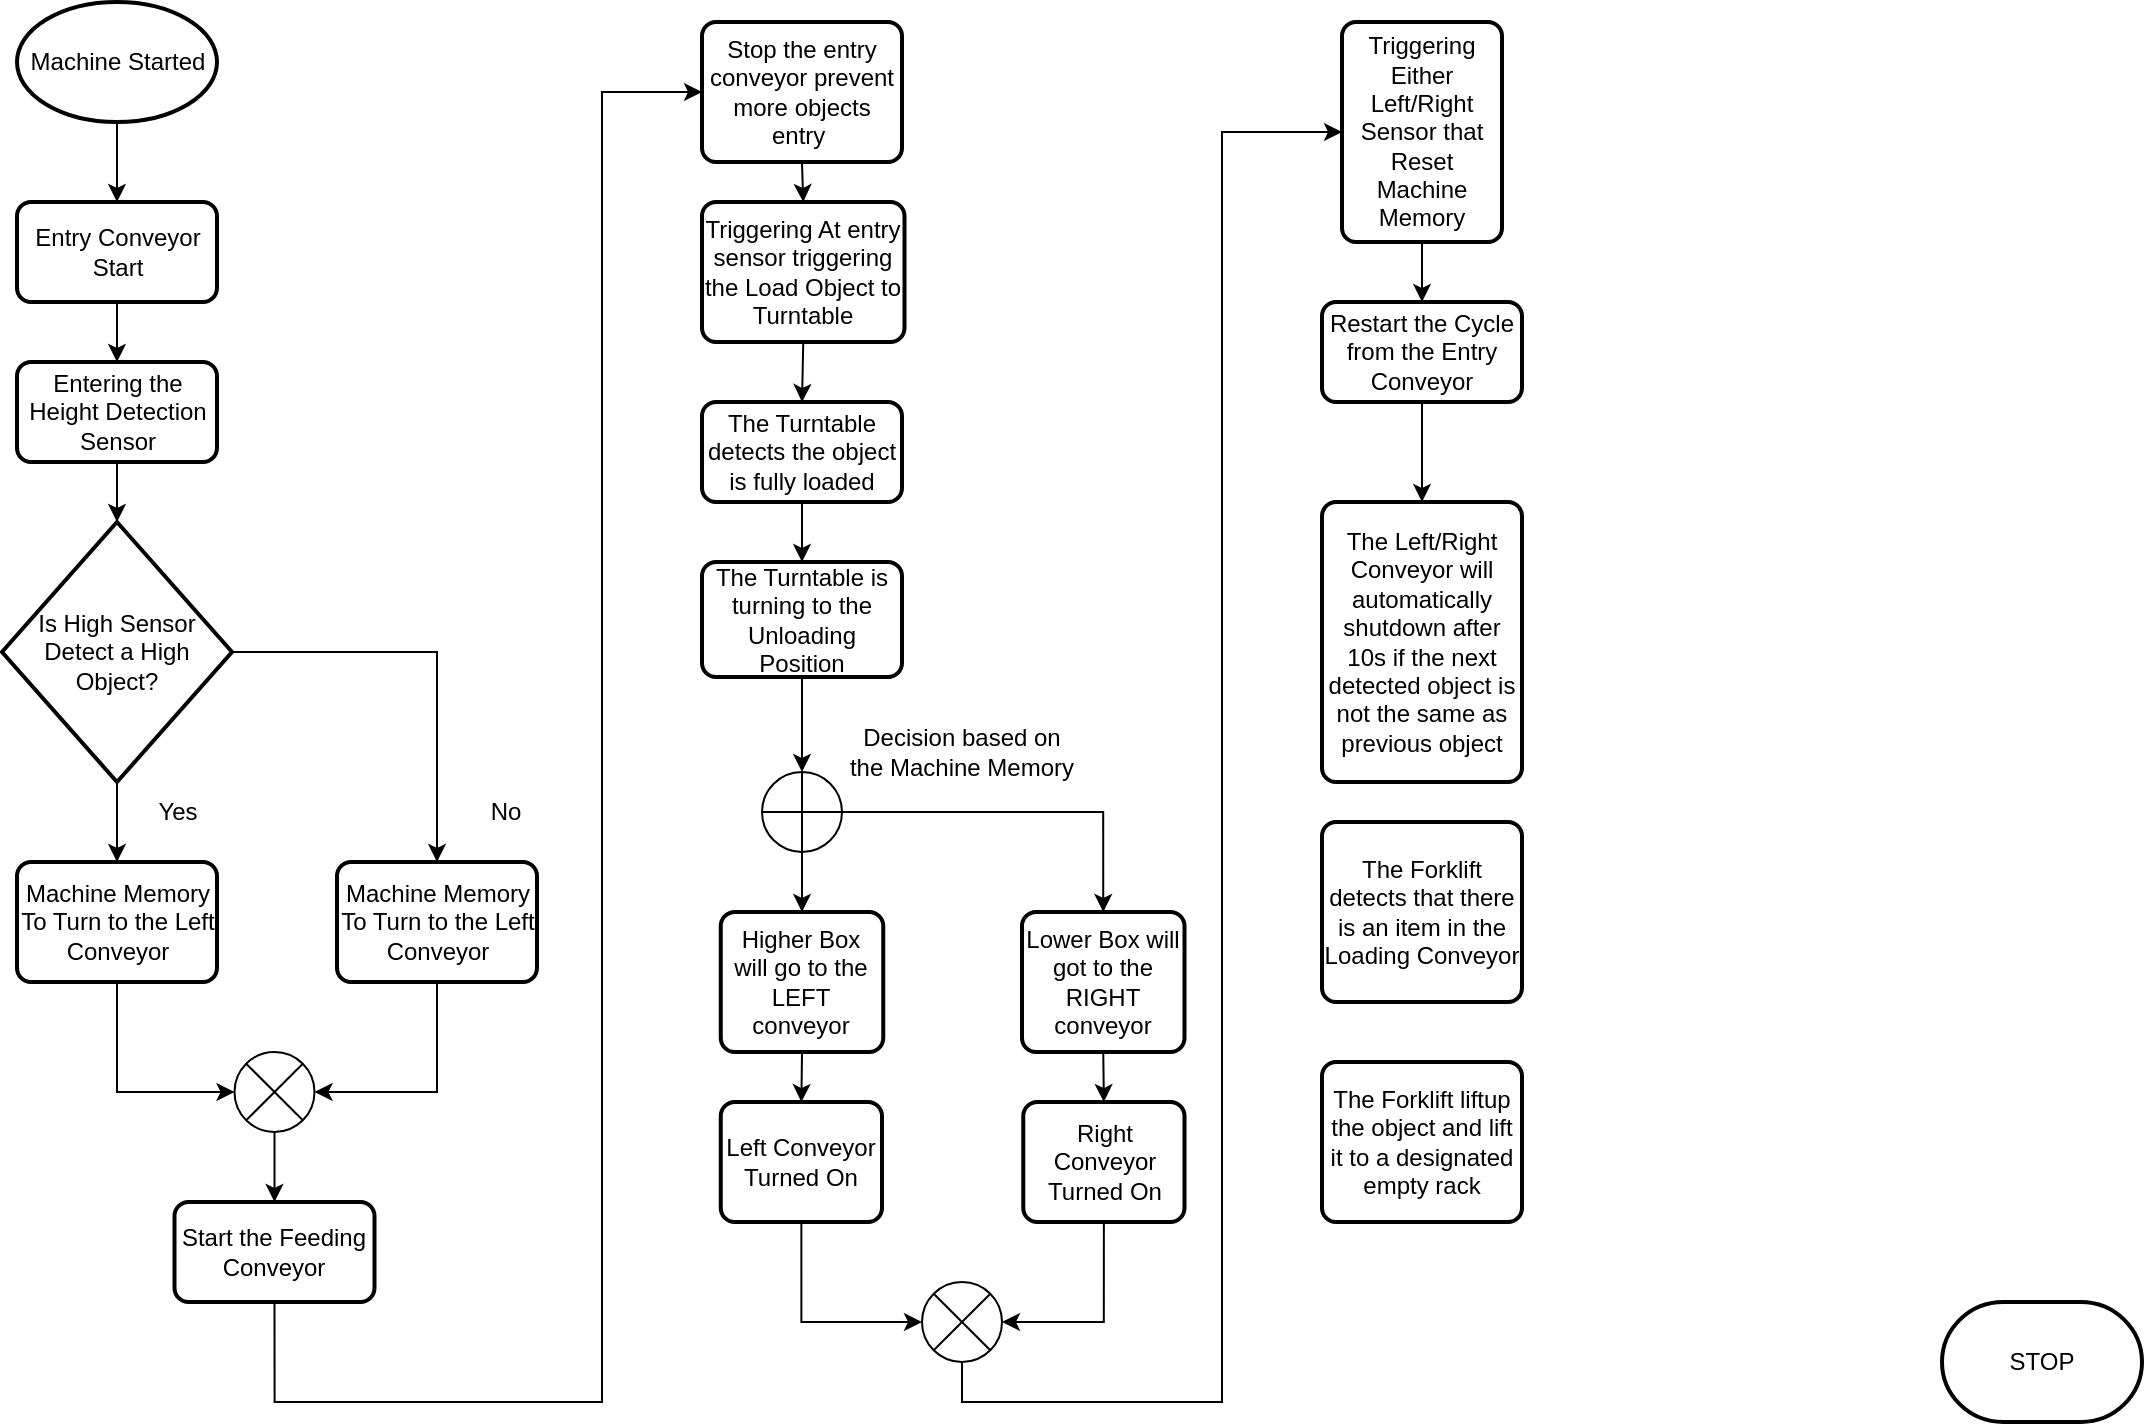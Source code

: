 <mxfile version="21.2.1" type="device">
  <diagram id="C5RBs43oDa-KdzZeNtuy" name="Page-1">
    <mxGraphModel dx="1050" dy="629" grid="1" gridSize="10" guides="1" tooltips="1" connect="1" arrows="1" fold="1" page="1" pageScale="1" pageWidth="827" pageHeight="1169" math="0" shadow="0">
      <root>
        <mxCell id="WIyWlLk6GJQsqaUBKTNV-0" />
        <mxCell id="WIyWlLk6GJQsqaUBKTNV-1" parent="WIyWlLk6GJQsqaUBKTNV-0" />
        <mxCell id="t7YejrAykJ8eL_MnhxdB-8" style="edgeStyle=orthogonalEdgeStyle;rounded=0;orthogonalLoop=1;jettySize=auto;html=1;exitX=0.5;exitY=1;exitDx=0;exitDy=0;entryX=0.5;entryY=0;entryDx=0;entryDy=0;" parent="WIyWlLk6GJQsqaUBKTNV-1" source="t7YejrAykJ8eL_MnhxdB-1" target="t7YejrAykJ8eL_MnhxdB-7" edge="1">
          <mxGeometry relative="1" as="geometry" />
        </mxCell>
        <mxCell id="t7YejrAykJ8eL_MnhxdB-1" value="Entry Conveyor Start" style="rounded=1;whiteSpace=wrap;html=1;absoluteArcSize=1;arcSize=14;strokeWidth=2;" parent="WIyWlLk6GJQsqaUBKTNV-1" vertex="1">
          <mxGeometry x="47.5" y="140" width="100" height="50" as="geometry" />
        </mxCell>
        <mxCell id="t7YejrAykJ8eL_MnhxdB-2" value="" style="endArrow=classic;html=1;rounded=0;exitX=0.5;exitY=1;exitDx=0;exitDy=0;entryX=0.5;entryY=0;entryDx=0;entryDy=0;exitPerimeter=0;" parent="WIyWlLk6GJQsqaUBKTNV-1" source="t7YejrAykJ8eL_MnhxdB-4" target="t7YejrAykJ8eL_MnhxdB-1" edge="1">
          <mxGeometry width="50" height="50" relative="1" as="geometry">
            <mxPoint x="97.5" y="120" as="sourcePoint" />
            <mxPoint x="347.5" y="230" as="targetPoint" />
          </mxGeometry>
        </mxCell>
        <mxCell id="t7YejrAykJ8eL_MnhxdB-4" value="Machine Started" style="strokeWidth=2;html=1;shape=mxgraph.flowchart.start_1;whiteSpace=wrap;" parent="WIyWlLk6GJQsqaUBKTNV-1" vertex="1">
          <mxGeometry x="47.5" y="40" width="100" height="60" as="geometry" />
        </mxCell>
        <mxCell id="t7YejrAykJ8eL_MnhxdB-12" style="edgeStyle=orthogonalEdgeStyle;rounded=0;orthogonalLoop=1;jettySize=auto;html=1;exitX=0.5;exitY=1;exitDx=0;exitDy=0;exitPerimeter=0;entryX=0.5;entryY=0;entryDx=0;entryDy=0;" parent="WIyWlLk6GJQsqaUBKTNV-1" source="t7YejrAykJ8eL_MnhxdB-5" target="t7YejrAykJ8eL_MnhxdB-10" edge="1">
          <mxGeometry relative="1" as="geometry" />
        </mxCell>
        <mxCell id="t7YejrAykJ8eL_MnhxdB-14" style="edgeStyle=orthogonalEdgeStyle;rounded=0;orthogonalLoop=1;jettySize=auto;html=1;exitX=1;exitY=0.5;exitDx=0;exitDy=0;exitPerimeter=0;" parent="WIyWlLk6GJQsqaUBKTNV-1" source="t7YejrAykJ8eL_MnhxdB-5" target="t7YejrAykJ8eL_MnhxdB-13" edge="1">
          <mxGeometry relative="1" as="geometry" />
        </mxCell>
        <mxCell id="t7YejrAykJ8eL_MnhxdB-5" value="Is High Sensor Detect a High Object?" style="strokeWidth=2;html=1;shape=mxgraph.flowchart.decision;whiteSpace=wrap;" parent="WIyWlLk6GJQsqaUBKTNV-1" vertex="1">
          <mxGeometry x="40" y="300" width="115" height="130" as="geometry" />
        </mxCell>
        <mxCell id="t7YejrAykJ8eL_MnhxdB-9" style="edgeStyle=orthogonalEdgeStyle;rounded=0;orthogonalLoop=1;jettySize=auto;html=1;exitX=0.5;exitY=1;exitDx=0;exitDy=0;entryX=0.5;entryY=0;entryDx=0;entryDy=0;entryPerimeter=0;" parent="WIyWlLk6GJQsqaUBKTNV-1" source="t7YejrAykJ8eL_MnhxdB-7" target="t7YejrAykJ8eL_MnhxdB-5" edge="1">
          <mxGeometry relative="1" as="geometry" />
        </mxCell>
        <mxCell id="t7YejrAykJ8eL_MnhxdB-7" value="Entering the Height Detection Sensor" style="rounded=1;whiteSpace=wrap;html=1;absoluteArcSize=1;arcSize=14;strokeWidth=2;" parent="WIyWlLk6GJQsqaUBKTNV-1" vertex="1">
          <mxGeometry x="47.5" y="220" width="100" height="50" as="geometry" />
        </mxCell>
        <mxCell id="t7YejrAykJ8eL_MnhxdB-18" style="edgeStyle=orthogonalEdgeStyle;rounded=0;orthogonalLoop=1;jettySize=auto;html=1;exitX=0.5;exitY=1;exitDx=0;exitDy=0;entryX=0;entryY=0.5;entryDx=0;entryDy=0;entryPerimeter=0;" parent="WIyWlLk6GJQsqaUBKTNV-1" source="t7YejrAykJ8eL_MnhxdB-10" target="t7YejrAykJ8eL_MnhxdB-17" edge="1">
          <mxGeometry relative="1" as="geometry" />
        </mxCell>
        <mxCell id="t7YejrAykJ8eL_MnhxdB-10" value="Machine Memory To Turn to the Left Conveyor" style="rounded=1;whiteSpace=wrap;html=1;absoluteArcSize=1;arcSize=14;strokeWidth=2;" parent="WIyWlLk6GJQsqaUBKTNV-1" vertex="1">
          <mxGeometry x="47.5" y="470" width="100" height="60" as="geometry" />
        </mxCell>
        <mxCell id="t7YejrAykJ8eL_MnhxdB-19" style="edgeStyle=orthogonalEdgeStyle;rounded=0;orthogonalLoop=1;jettySize=auto;html=1;exitX=0.5;exitY=1;exitDx=0;exitDy=0;entryX=1;entryY=0.5;entryDx=0;entryDy=0;entryPerimeter=0;" parent="WIyWlLk6GJQsqaUBKTNV-1" source="t7YejrAykJ8eL_MnhxdB-13" target="t7YejrAykJ8eL_MnhxdB-17" edge="1">
          <mxGeometry relative="1" as="geometry" />
        </mxCell>
        <mxCell id="t7YejrAykJ8eL_MnhxdB-13" value="Machine Memory To Turn to the Left Conveyor" style="rounded=1;whiteSpace=wrap;html=1;absoluteArcSize=1;arcSize=14;strokeWidth=2;" parent="WIyWlLk6GJQsqaUBKTNV-1" vertex="1">
          <mxGeometry x="207.5" y="470" width="100" height="60" as="geometry" />
        </mxCell>
        <mxCell id="t7YejrAykJ8eL_MnhxdB-15" value="Yes" style="text;html=1;strokeColor=none;fillColor=none;align=center;verticalAlign=middle;whiteSpace=wrap;rounded=0;" parent="WIyWlLk6GJQsqaUBKTNV-1" vertex="1">
          <mxGeometry x="97.5" y="430" width="60" height="30" as="geometry" />
        </mxCell>
        <mxCell id="t7YejrAykJ8eL_MnhxdB-16" value="No" style="text;html=1;strokeColor=none;fillColor=none;align=center;verticalAlign=middle;whiteSpace=wrap;rounded=0;" parent="WIyWlLk6GJQsqaUBKTNV-1" vertex="1">
          <mxGeometry x="261.5" y="430" width="60" height="30" as="geometry" />
        </mxCell>
        <mxCell id="t7YejrAykJ8eL_MnhxdB-21" style="edgeStyle=orthogonalEdgeStyle;rounded=0;orthogonalLoop=1;jettySize=auto;html=1;exitX=0.5;exitY=1;exitDx=0;exitDy=0;exitPerimeter=0;entryX=0.5;entryY=0;entryDx=0;entryDy=0;" parent="WIyWlLk6GJQsqaUBKTNV-1" source="t7YejrAykJ8eL_MnhxdB-17" target="t7YejrAykJ8eL_MnhxdB-20" edge="1">
          <mxGeometry relative="1" as="geometry" />
        </mxCell>
        <mxCell id="t7YejrAykJ8eL_MnhxdB-17" value="" style="verticalLabelPosition=bottom;verticalAlign=top;html=1;shape=mxgraph.flowchart.or;" parent="WIyWlLk6GJQsqaUBKTNV-1" vertex="1">
          <mxGeometry x="156.25" y="565" width="40" height="40" as="geometry" />
        </mxCell>
        <mxCell id="t7YejrAykJ8eL_MnhxdB-34" style="edgeStyle=orthogonalEdgeStyle;rounded=0;orthogonalLoop=1;jettySize=auto;html=1;exitX=0.5;exitY=1;exitDx=0;exitDy=0;entryX=0;entryY=0.5;entryDx=0;entryDy=0;" parent="WIyWlLk6GJQsqaUBKTNV-1" source="t7YejrAykJ8eL_MnhxdB-20" target="t7YejrAykJ8eL_MnhxdB-22" edge="1">
          <mxGeometry relative="1" as="geometry">
            <Array as="points">
              <mxPoint x="176" y="740" />
              <mxPoint x="340" y="740" />
              <mxPoint x="340" y="85" />
            </Array>
          </mxGeometry>
        </mxCell>
        <mxCell id="t7YejrAykJ8eL_MnhxdB-20" value="Start the Feeding Conveyor" style="rounded=1;whiteSpace=wrap;html=1;absoluteArcSize=1;arcSize=14;strokeWidth=2;" parent="WIyWlLk6GJQsqaUBKTNV-1" vertex="1">
          <mxGeometry x="126.25" y="640" width="100" height="50" as="geometry" />
        </mxCell>
        <mxCell id="t7YejrAykJ8eL_MnhxdB-35" style="edgeStyle=orthogonalEdgeStyle;rounded=0;orthogonalLoop=1;jettySize=auto;html=1;exitX=0.5;exitY=1;exitDx=0;exitDy=0;entryX=0.5;entryY=0;entryDx=0;entryDy=0;" parent="WIyWlLk6GJQsqaUBKTNV-1" source="t7YejrAykJ8eL_MnhxdB-22" target="t7YejrAykJ8eL_MnhxdB-24" edge="1">
          <mxGeometry relative="1" as="geometry" />
        </mxCell>
        <mxCell id="t7YejrAykJ8eL_MnhxdB-22" value="Stop the entry conveyor prevent more objects entry&amp;nbsp;" style="rounded=1;whiteSpace=wrap;html=1;absoluteArcSize=1;arcSize=14;strokeWidth=2;" parent="WIyWlLk6GJQsqaUBKTNV-1" vertex="1">
          <mxGeometry x="390" y="50" width="100" height="70" as="geometry" />
        </mxCell>
        <mxCell id="t7YejrAykJ8eL_MnhxdB-36" style="edgeStyle=orthogonalEdgeStyle;rounded=0;orthogonalLoop=1;jettySize=auto;html=1;exitX=0.5;exitY=1;exitDx=0;exitDy=0;entryX=0.5;entryY=0;entryDx=0;entryDy=0;" parent="WIyWlLk6GJQsqaUBKTNV-1" source="t7YejrAykJ8eL_MnhxdB-24" target="t7YejrAykJ8eL_MnhxdB-29" edge="1">
          <mxGeometry relative="1" as="geometry" />
        </mxCell>
        <mxCell id="t7YejrAykJ8eL_MnhxdB-24" value="Triggering At entry sensor triggering the Load Object to Turntable" style="rounded=1;whiteSpace=wrap;html=1;absoluteArcSize=1;arcSize=14;strokeWidth=2;" parent="WIyWlLk6GJQsqaUBKTNV-1" vertex="1">
          <mxGeometry x="390" y="140" width="101.25" height="70" as="geometry" />
        </mxCell>
        <mxCell id="t7YejrAykJ8eL_MnhxdB-38" style="edgeStyle=orthogonalEdgeStyle;rounded=0;orthogonalLoop=1;jettySize=auto;html=1;exitX=0.5;exitY=1;exitDx=0;exitDy=0;" parent="WIyWlLk6GJQsqaUBKTNV-1" source="t7YejrAykJ8eL_MnhxdB-29" target="t7YejrAykJ8eL_MnhxdB-37" edge="1">
          <mxGeometry relative="1" as="geometry" />
        </mxCell>
        <mxCell id="t7YejrAykJ8eL_MnhxdB-29" value="The Turntable detects the object is fully loaded" style="rounded=1;whiteSpace=wrap;html=1;absoluteArcSize=1;arcSize=14;strokeWidth=2;" parent="WIyWlLk6GJQsqaUBKTNV-1" vertex="1">
          <mxGeometry x="390" y="240" width="100" height="50" as="geometry" />
        </mxCell>
        <mxCell id="t7YejrAykJ8eL_MnhxdB-41" style="edgeStyle=orthogonalEdgeStyle;rounded=0;orthogonalLoop=1;jettySize=auto;html=1;exitX=0.5;exitY=1;exitDx=0;exitDy=0;entryX=0.5;entryY=0;entryDx=0;entryDy=0;entryPerimeter=0;" parent="WIyWlLk6GJQsqaUBKTNV-1" source="t7YejrAykJ8eL_MnhxdB-37" target="t7YejrAykJ8eL_MnhxdB-39" edge="1">
          <mxGeometry relative="1" as="geometry" />
        </mxCell>
        <mxCell id="t7YejrAykJ8eL_MnhxdB-37" value="The Turntable is turning to the Unloading Position" style="rounded=1;whiteSpace=wrap;html=1;absoluteArcSize=1;arcSize=14;strokeWidth=2;" parent="WIyWlLk6GJQsqaUBKTNV-1" vertex="1">
          <mxGeometry x="390" y="320" width="100" height="57.5" as="geometry" />
        </mxCell>
        <mxCell id="t7YejrAykJ8eL_MnhxdB-45" style="edgeStyle=orthogonalEdgeStyle;rounded=0;orthogonalLoop=1;jettySize=auto;html=1;exitX=0.5;exitY=1;exitDx=0;exitDy=0;exitPerimeter=0;entryX=0.5;entryY=0;entryDx=0;entryDy=0;" parent="WIyWlLk6GJQsqaUBKTNV-1" source="t7YejrAykJ8eL_MnhxdB-39" target="t7YejrAykJ8eL_MnhxdB-42" edge="1">
          <mxGeometry relative="1" as="geometry" />
        </mxCell>
        <mxCell id="t7YejrAykJ8eL_MnhxdB-46" style="edgeStyle=orthogonalEdgeStyle;rounded=0;orthogonalLoop=1;jettySize=auto;html=1;exitX=1;exitY=0.5;exitDx=0;exitDy=0;exitPerimeter=0;entryX=0.5;entryY=0;entryDx=0;entryDy=0;" parent="WIyWlLk6GJQsqaUBKTNV-1" source="t7YejrAykJ8eL_MnhxdB-39" target="t7YejrAykJ8eL_MnhxdB-44" edge="1">
          <mxGeometry relative="1" as="geometry" />
        </mxCell>
        <mxCell id="t7YejrAykJ8eL_MnhxdB-39" value="" style="verticalLabelPosition=bottom;verticalAlign=top;html=1;shape=mxgraph.flowchart.summing_function;" parent="WIyWlLk6GJQsqaUBKTNV-1" vertex="1">
          <mxGeometry x="420" y="425" width="40" height="40" as="geometry" />
        </mxCell>
        <mxCell id="t7YejrAykJ8eL_MnhxdB-51" style="edgeStyle=orthogonalEdgeStyle;rounded=0;orthogonalLoop=1;jettySize=auto;html=1;exitX=0.5;exitY=1;exitDx=0;exitDy=0;entryX=0.5;entryY=0;entryDx=0;entryDy=0;" parent="WIyWlLk6GJQsqaUBKTNV-1" source="t7YejrAykJ8eL_MnhxdB-42" target="t7YejrAykJ8eL_MnhxdB-49" edge="1">
          <mxGeometry relative="1" as="geometry" />
        </mxCell>
        <mxCell id="t7YejrAykJ8eL_MnhxdB-42" value="Higher Box will go to the LEFT conveyor" style="rounded=1;whiteSpace=wrap;html=1;absoluteArcSize=1;arcSize=14;strokeWidth=2;" parent="WIyWlLk6GJQsqaUBKTNV-1" vertex="1">
          <mxGeometry x="399.38" y="495" width="81.25" height="70" as="geometry" />
        </mxCell>
        <mxCell id="t7YejrAykJ8eL_MnhxdB-52" style="edgeStyle=orthogonalEdgeStyle;rounded=0;orthogonalLoop=1;jettySize=auto;html=1;exitX=0.5;exitY=1;exitDx=0;exitDy=0;entryX=0.5;entryY=0;entryDx=0;entryDy=0;" parent="WIyWlLk6GJQsqaUBKTNV-1" source="t7YejrAykJ8eL_MnhxdB-44" target="t7YejrAykJ8eL_MnhxdB-50" edge="1">
          <mxGeometry relative="1" as="geometry" />
        </mxCell>
        <mxCell id="t7YejrAykJ8eL_MnhxdB-44" value="Lower Box will got to the RIGHT conveyor" style="rounded=1;whiteSpace=wrap;html=1;absoluteArcSize=1;arcSize=14;strokeWidth=2;" parent="WIyWlLk6GJQsqaUBKTNV-1" vertex="1">
          <mxGeometry x="550" y="495" width="81.25" height="70" as="geometry" />
        </mxCell>
        <mxCell id="t7YejrAykJ8eL_MnhxdB-47" value="Decision based on the Machine Memory" style="text;html=1;strokeColor=none;fillColor=none;align=center;verticalAlign=middle;whiteSpace=wrap;rounded=0;" parent="WIyWlLk6GJQsqaUBKTNV-1" vertex="1">
          <mxGeometry x="460" y="400" width="120" height="30" as="geometry" />
        </mxCell>
        <mxCell id="t7YejrAykJ8eL_MnhxdB-54" style="edgeStyle=orthogonalEdgeStyle;rounded=0;orthogonalLoop=1;jettySize=auto;html=1;exitX=0.5;exitY=1;exitDx=0;exitDy=0;entryX=0;entryY=0.5;entryDx=0;entryDy=0;entryPerimeter=0;" parent="WIyWlLk6GJQsqaUBKTNV-1" source="t7YejrAykJ8eL_MnhxdB-49" target="t7YejrAykJ8eL_MnhxdB-53" edge="1">
          <mxGeometry relative="1" as="geometry" />
        </mxCell>
        <mxCell id="t7YejrAykJ8eL_MnhxdB-49" value="Left Conveyor Turned On" style="rounded=1;whiteSpace=wrap;html=1;absoluteArcSize=1;arcSize=14;strokeWidth=2;" parent="WIyWlLk6GJQsqaUBKTNV-1" vertex="1">
          <mxGeometry x="399.38" y="590" width="80.62" height="60" as="geometry" />
        </mxCell>
        <mxCell id="t7YejrAykJ8eL_MnhxdB-55" style="edgeStyle=orthogonalEdgeStyle;rounded=0;orthogonalLoop=1;jettySize=auto;html=1;exitX=0.5;exitY=1;exitDx=0;exitDy=0;entryX=1;entryY=0.5;entryDx=0;entryDy=0;entryPerimeter=0;" parent="WIyWlLk6GJQsqaUBKTNV-1" source="t7YejrAykJ8eL_MnhxdB-50" target="t7YejrAykJ8eL_MnhxdB-53" edge="1">
          <mxGeometry relative="1" as="geometry" />
        </mxCell>
        <mxCell id="t7YejrAykJ8eL_MnhxdB-50" value="Right Conveyor Turned On" style="rounded=1;whiteSpace=wrap;html=1;absoluteArcSize=1;arcSize=14;strokeWidth=2;" parent="WIyWlLk6GJQsqaUBKTNV-1" vertex="1">
          <mxGeometry x="550.63" y="590" width="80.62" height="60" as="geometry" />
        </mxCell>
        <mxCell id="t7YejrAykJ8eL_MnhxdB-57" style="edgeStyle=orthogonalEdgeStyle;rounded=0;orthogonalLoop=1;jettySize=auto;html=1;exitX=0.5;exitY=1;exitDx=0;exitDy=0;exitPerimeter=0;entryX=0;entryY=0.5;entryDx=0;entryDy=0;" parent="WIyWlLk6GJQsqaUBKTNV-1" source="t7YejrAykJ8eL_MnhxdB-53" target="t7YejrAykJ8eL_MnhxdB-56" edge="1">
          <mxGeometry relative="1" as="geometry">
            <Array as="points">
              <mxPoint x="520" y="740" />
              <mxPoint x="650" y="740" />
              <mxPoint x="650" y="105" />
            </Array>
          </mxGeometry>
        </mxCell>
        <mxCell id="t7YejrAykJ8eL_MnhxdB-53" value="" style="verticalLabelPosition=bottom;verticalAlign=top;html=1;shape=mxgraph.flowchart.or;" parent="WIyWlLk6GJQsqaUBKTNV-1" vertex="1">
          <mxGeometry x="500" y="680" width="40" height="40" as="geometry" />
        </mxCell>
        <mxCell id="t7YejrAykJ8eL_MnhxdB-60" style="edgeStyle=orthogonalEdgeStyle;rounded=0;orthogonalLoop=1;jettySize=auto;html=1;exitX=0.5;exitY=1;exitDx=0;exitDy=0;entryX=0.5;entryY=0;entryDx=0;entryDy=0;" parent="WIyWlLk6GJQsqaUBKTNV-1" source="t7YejrAykJ8eL_MnhxdB-56" target="t7YejrAykJ8eL_MnhxdB-59" edge="1">
          <mxGeometry relative="1" as="geometry" />
        </mxCell>
        <mxCell id="t7YejrAykJ8eL_MnhxdB-56" value="Triggering Either Left/Right Sensor that Reset Machine Memory" style="rounded=1;whiteSpace=wrap;html=1;absoluteArcSize=1;arcSize=14;strokeWidth=2;" parent="WIyWlLk6GJQsqaUBKTNV-1" vertex="1">
          <mxGeometry x="710" y="50" width="80" height="110" as="geometry" />
        </mxCell>
        <mxCell id="t7YejrAykJ8eL_MnhxdB-64" style="edgeStyle=orthogonalEdgeStyle;rounded=0;orthogonalLoop=1;jettySize=auto;html=1;exitX=0.5;exitY=1;exitDx=0;exitDy=0;entryX=0.5;entryY=0;entryDx=0;entryDy=0;" parent="WIyWlLk6GJQsqaUBKTNV-1" source="t7YejrAykJ8eL_MnhxdB-59" target="t7YejrAykJ8eL_MnhxdB-61" edge="1">
          <mxGeometry relative="1" as="geometry" />
        </mxCell>
        <mxCell id="t7YejrAykJ8eL_MnhxdB-59" value="Restart the Cycle from the Entry Conveyor" style="rounded=1;whiteSpace=wrap;html=1;absoluteArcSize=1;arcSize=14;strokeWidth=2;" parent="WIyWlLk6GJQsqaUBKTNV-1" vertex="1">
          <mxGeometry x="700" y="190" width="100" height="50" as="geometry" />
        </mxCell>
        <mxCell id="t7YejrAykJ8eL_MnhxdB-61" value="The Left/Right Conveyor will automatically shutdown after 10s if the next detected object is not the same as previous object" style="rounded=1;whiteSpace=wrap;html=1;absoluteArcSize=1;arcSize=14;strokeWidth=2;" parent="WIyWlLk6GJQsqaUBKTNV-1" vertex="1">
          <mxGeometry x="700" y="290" width="100" height="140" as="geometry" />
        </mxCell>
        <mxCell id="t7YejrAykJ8eL_MnhxdB-62" value="STOP" style="strokeWidth=2;html=1;shape=mxgraph.flowchart.terminator;whiteSpace=wrap;" parent="WIyWlLk6GJQsqaUBKTNV-1" vertex="1">
          <mxGeometry x="1010" y="690" width="100" height="60" as="geometry" />
        </mxCell>
        <mxCell id="WVhL3I9ihD70gjbYBYJw-3" value="The Forklift detects that there is an item in the Loading Conveyor" style="rounded=1;whiteSpace=wrap;html=1;absoluteArcSize=1;arcSize=14;strokeWidth=2;" vertex="1" parent="WIyWlLk6GJQsqaUBKTNV-1">
          <mxGeometry x="700" y="450" width="100" height="90" as="geometry" />
        </mxCell>
        <mxCell id="WVhL3I9ihD70gjbYBYJw-4" value="The Forklift liftup the object and lift it to a designated empty rack" style="rounded=1;whiteSpace=wrap;html=1;absoluteArcSize=1;arcSize=14;strokeWidth=2;" vertex="1" parent="WIyWlLk6GJQsqaUBKTNV-1">
          <mxGeometry x="700" y="570" width="100" height="80" as="geometry" />
        </mxCell>
      </root>
    </mxGraphModel>
  </diagram>
</mxfile>
